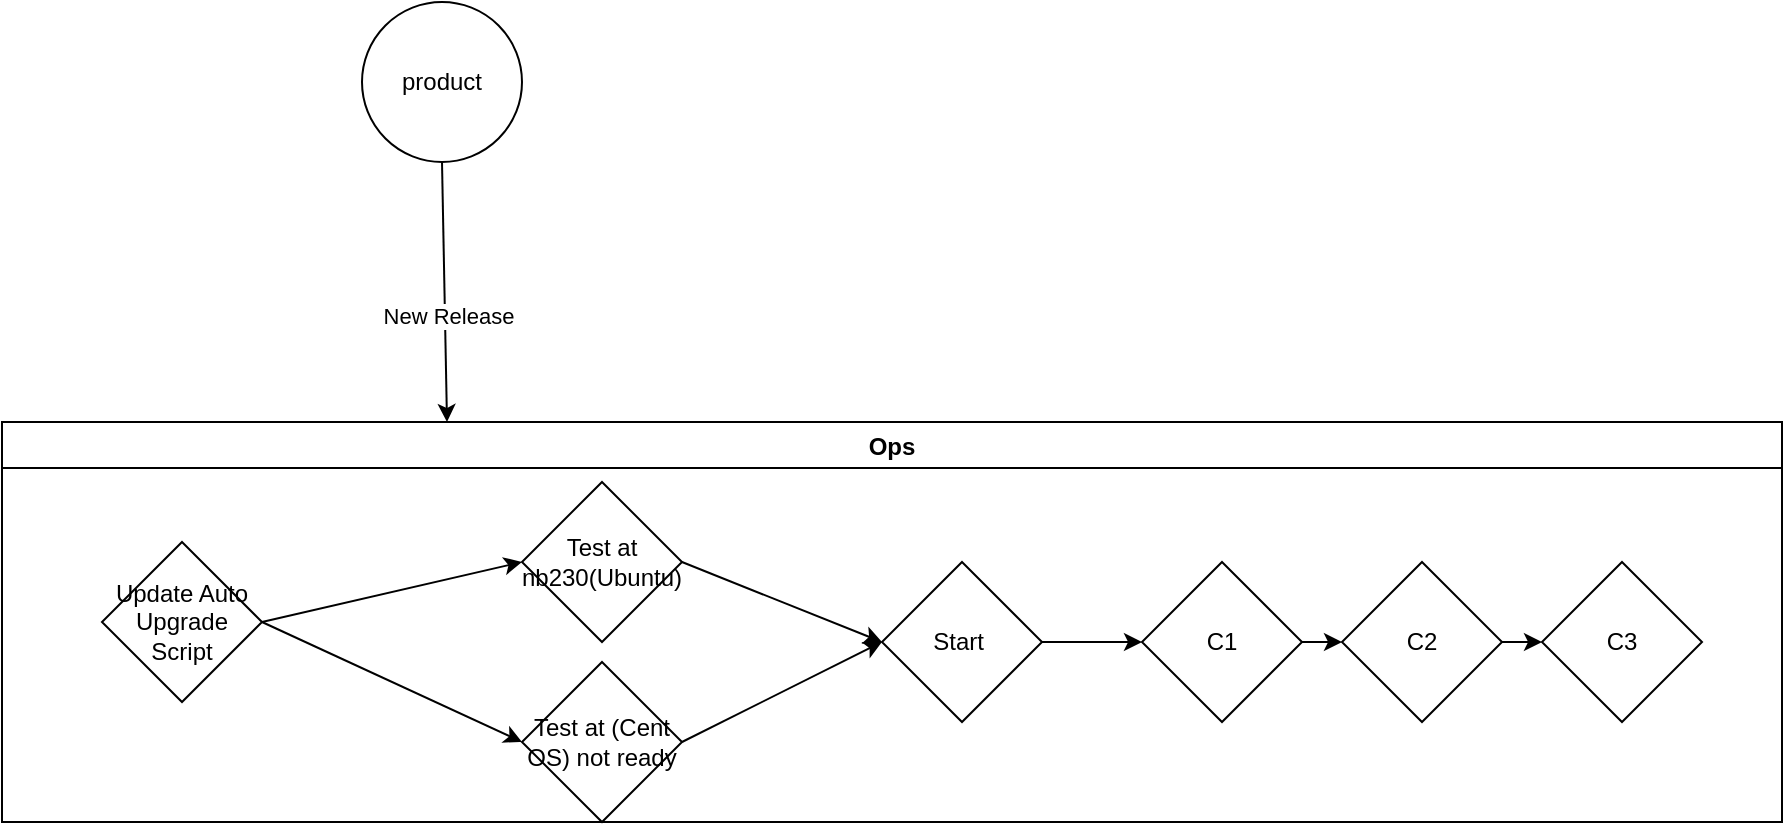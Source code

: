 <mxfile version="15.5.9" type="github">
  <diagram id="WMZ49jixNT1sI_v1qL2q" name="Page-1">
    <mxGraphModel dx="1550" dy="832" grid="1" gridSize="10" guides="1" tooltips="1" connect="1" arrows="1" fold="1" page="1" pageScale="1" pageWidth="850" pageHeight="1100" math="0" shadow="0">
      <root>
        <mxCell id="0" />
        <mxCell id="1" parent="0" />
        <mxCell id="ybdO_HFeEsixN0G0Ifar-1" value="product" style="ellipse;whiteSpace=wrap;html=1;aspect=fixed;" vertex="1" parent="1">
          <mxGeometry x="320" y="420" width="80" height="80" as="geometry" />
        </mxCell>
        <mxCell id="ybdO_HFeEsixN0G0Ifar-2" value="" style="endArrow=classic;html=1;rounded=0;exitX=0.5;exitY=1;exitDx=0;exitDy=0;entryX=0.25;entryY=0;entryDx=0;entryDy=0;" edge="1" parent="1" source="ybdO_HFeEsixN0G0Ifar-1" target="ybdO_HFeEsixN0G0Ifar-4">
          <mxGeometry width="50" height="50" relative="1" as="geometry">
            <mxPoint x="200" y="480" as="sourcePoint" />
            <mxPoint x="220" y="630" as="targetPoint" />
          </mxGeometry>
        </mxCell>
        <mxCell id="ybdO_HFeEsixN0G0Ifar-3" value="New Release" style="edgeLabel;html=1;align=center;verticalAlign=middle;resizable=0;points=[];" vertex="1" connectable="0" parent="ybdO_HFeEsixN0G0Ifar-2">
          <mxGeometry x="0.177" y="1" relative="1" as="geometry">
            <mxPoint as="offset" />
          </mxGeometry>
        </mxCell>
        <mxCell id="ybdO_HFeEsixN0G0Ifar-4" value="Ops" style="swimlane;" vertex="1" parent="1">
          <mxGeometry x="140" y="630" width="890" height="200" as="geometry" />
        </mxCell>
        <mxCell id="ybdO_HFeEsixN0G0Ifar-5" value="Update Auto Upgrade Script" style="rhombus;whiteSpace=wrap;html=1;" vertex="1" parent="ybdO_HFeEsixN0G0Ifar-4">
          <mxGeometry x="50" y="60" width="80" height="80" as="geometry" />
        </mxCell>
        <mxCell id="ybdO_HFeEsixN0G0Ifar-6" value="" style="endArrow=classic;html=1;rounded=0;exitX=1;exitY=0.5;exitDx=0;exitDy=0;entryX=0;entryY=0.5;entryDx=0;entryDy=0;" edge="1" parent="ybdO_HFeEsixN0G0Ifar-4" source="ybdO_HFeEsixN0G0Ifar-5" target="ybdO_HFeEsixN0G0Ifar-8">
          <mxGeometry width="50" height="50" relative="1" as="geometry">
            <mxPoint x="60" y="210" as="sourcePoint" />
            <mxPoint x="290" y="100" as="targetPoint" />
          </mxGeometry>
        </mxCell>
        <mxCell id="ybdO_HFeEsixN0G0Ifar-8" value="Test at nb230(Ubuntu)" style="rhombus;whiteSpace=wrap;html=1;" vertex="1" parent="ybdO_HFeEsixN0G0Ifar-4">
          <mxGeometry x="260" y="30" width="80" height="80" as="geometry" />
        </mxCell>
        <mxCell id="ybdO_HFeEsixN0G0Ifar-10" value="Test at (Cent OS) not ready" style="rhombus;whiteSpace=wrap;html=1;" vertex="1" parent="ybdO_HFeEsixN0G0Ifar-4">
          <mxGeometry x="260" y="120" width="80" height="80" as="geometry" />
        </mxCell>
        <mxCell id="ybdO_HFeEsixN0G0Ifar-9" value="" style="endArrow=classic;html=1;rounded=0;exitX=1;exitY=0.5;exitDx=0;exitDy=0;entryX=0;entryY=0.5;entryDx=0;entryDy=0;" edge="1" parent="ybdO_HFeEsixN0G0Ifar-4" source="ybdO_HFeEsixN0G0Ifar-5" target="ybdO_HFeEsixN0G0Ifar-10">
          <mxGeometry width="50" height="50" relative="1" as="geometry">
            <mxPoint x="60" y="210" as="sourcePoint" />
            <mxPoint x="270" y="160" as="targetPoint" />
          </mxGeometry>
        </mxCell>
        <mxCell id="ybdO_HFeEsixN0G0Ifar-12" value="Start&amp;nbsp;" style="rhombus;whiteSpace=wrap;html=1;" vertex="1" parent="ybdO_HFeEsixN0G0Ifar-4">
          <mxGeometry x="440" y="70" width="80" height="80" as="geometry" />
        </mxCell>
        <mxCell id="ybdO_HFeEsixN0G0Ifar-11" value="" style="endArrow=classic;html=1;rounded=0;exitX=1;exitY=0.5;exitDx=0;exitDy=0;entryX=0;entryY=0.5;entryDx=0;entryDy=0;" edge="1" parent="ybdO_HFeEsixN0G0Ifar-4" source="ybdO_HFeEsixN0G0Ifar-10" target="ybdO_HFeEsixN0G0Ifar-12">
          <mxGeometry width="50" height="50" relative="1" as="geometry">
            <mxPoint x="60" y="210" as="sourcePoint" />
            <mxPoint x="420" y="120" as="targetPoint" />
          </mxGeometry>
        </mxCell>
        <mxCell id="ybdO_HFeEsixN0G0Ifar-13" value="" style="endArrow=classic;html=1;rounded=0;exitX=1;exitY=0.5;exitDx=0;exitDy=0;entryX=0;entryY=0.5;entryDx=0;entryDy=0;" edge="1" parent="ybdO_HFeEsixN0G0Ifar-4" source="ybdO_HFeEsixN0G0Ifar-8" target="ybdO_HFeEsixN0G0Ifar-12">
          <mxGeometry width="50" height="50" relative="1" as="geometry">
            <mxPoint x="60" y="210" as="sourcePoint" />
            <mxPoint x="110" y="160" as="targetPoint" />
          </mxGeometry>
        </mxCell>
        <mxCell id="ybdO_HFeEsixN0G0Ifar-15" value="C1" style="rhombus;whiteSpace=wrap;html=1;" vertex="1" parent="ybdO_HFeEsixN0G0Ifar-4">
          <mxGeometry x="570" y="70" width="80" height="80" as="geometry" />
        </mxCell>
        <mxCell id="ybdO_HFeEsixN0G0Ifar-14" value="" style="endArrow=classic;html=1;rounded=0;exitX=1;exitY=0.5;exitDx=0;exitDy=0;entryX=0;entryY=0.5;entryDx=0;entryDy=0;" edge="1" parent="ybdO_HFeEsixN0G0Ifar-4" source="ybdO_HFeEsixN0G0Ifar-12" target="ybdO_HFeEsixN0G0Ifar-15">
          <mxGeometry width="50" height="50" relative="1" as="geometry">
            <mxPoint x="60" y="210" as="sourcePoint" />
            <mxPoint x="600" y="110" as="targetPoint" />
          </mxGeometry>
        </mxCell>
        <mxCell id="ybdO_HFeEsixN0G0Ifar-16" value="C2" style="rhombus;whiteSpace=wrap;html=1;" vertex="1" parent="ybdO_HFeEsixN0G0Ifar-4">
          <mxGeometry x="670" y="70" width="80" height="80" as="geometry" />
        </mxCell>
        <mxCell id="ybdO_HFeEsixN0G0Ifar-17" value="C3" style="rhombus;whiteSpace=wrap;html=1;" vertex="1" parent="ybdO_HFeEsixN0G0Ifar-4">
          <mxGeometry x="770" y="70" width="80" height="80" as="geometry" />
        </mxCell>
        <mxCell id="ybdO_HFeEsixN0G0Ifar-18" value="" style="endArrow=classic;html=1;rounded=0;exitX=1;exitY=0.5;exitDx=0;exitDy=0;entryX=0;entryY=0.5;entryDx=0;entryDy=0;" edge="1" parent="ybdO_HFeEsixN0G0Ifar-4" source="ybdO_HFeEsixN0G0Ifar-15" target="ybdO_HFeEsixN0G0Ifar-16">
          <mxGeometry width="50" height="50" relative="1" as="geometry">
            <mxPoint x="60" y="210" as="sourcePoint" />
            <mxPoint x="110" y="160" as="targetPoint" />
          </mxGeometry>
        </mxCell>
        <mxCell id="ybdO_HFeEsixN0G0Ifar-19" value="" style="endArrow=classic;html=1;rounded=0;exitX=1;exitY=0.5;exitDx=0;exitDy=0;entryX=0;entryY=0.5;entryDx=0;entryDy=0;" edge="1" parent="ybdO_HFeEsixN0G0Ifar-4" source="ybdO_HFeEsixN0G0Ifar-16" target="ybdO_HFeEsixN0G0Ifar-17">
          <mxGeometry width="50" height="50" relative="1" as="geometry">
            <mxPoint x="60" y="210" as="sourcePoint" />
            <mxPoint x="110" y="160" as="targetPoint" />
          </mxGeometry>
        </mxCell>
      </root>
    </mxGraphModel>
  </diagram>
</mxfile>
